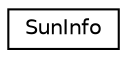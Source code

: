digraph "Graphical Class Hierarchy"
{
 // LATEX_PDF_SIZE
  edge [fontname="Helvetica",fontsize="10",labelfontname="Helvetica",labelfontsize="10"];
  node [fontname="Helvetica",fontsize="10",shape=record];
  rankdir="LR";
  Node0 [label="SunInfo",height=0.2,width=0.4,color="black", fillcolor="white", style="filled",URL="$class_sun_info.html",tooltip="Class that contains information about the solar SED and magnitudes."];
}
